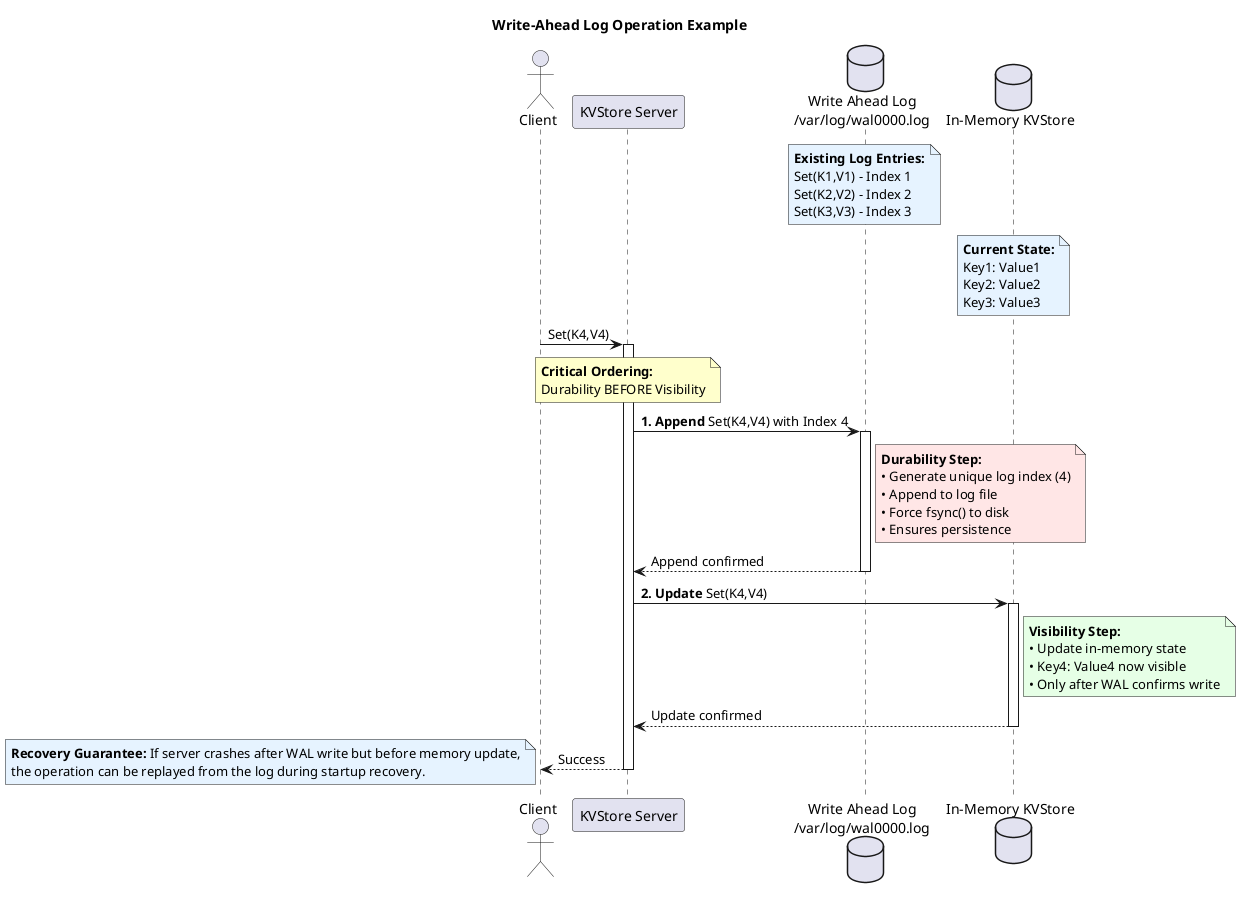 @startuml   

title Write-Ahead Log Operation Example

actor Client
participant "KVStore Server" as KVStore
database "Write Ahead Log\n/var/log/wal0000.log" as WAL
database "In-Memory KVStore" as MemStore

note over WAL #E6F3FF
**Existing Log Entries:**
Set(K1,V1) - Index 1
Set(K2,V2) - Index 2  
Set(K3,V3) - Index 3
end note

note over MemStore #E6F3FF
**Current State:**
Key1: Value1
Key2: Value2
Key3: Value3
end note

Client -> KVStore : Set(K4,V4)
activate KVStore

note over KVStore #FFFFCC
**Critical Ordering:**
Durability BEFORE Visibility
end note

KVStore -> WAL : **1. Append** Set(K4,V4) with Index 4
activate WAL
note right of WAL #FFE6E6
**Durability Step:**
• Generate unique log index (4)
• Append to log file  
• Force fsync() to disk
• Ensures persistence
end note
WAL --> KVStore : Append confirmed
deactivate WAL

KVStore -> MemStore : **2. Update** Set(K4,V4)
activate MemStore
note right of MemStore #E6FFE6
**Visibility Step:**
• Update in-memory state
• Key4: Value4 now visible
• Only after WAL confirms write
end note
MemStore --> KVStore : Update confirmed  
deactivate MemStore

KVStore --> Client : Success
deactivate KVStore

note bottom #E6F3FF
**Recovery Guarantee:** If server crashes after WAL write but before memory update,
the operation can be replayed from the log during startup recovery.
end note
@enduml 